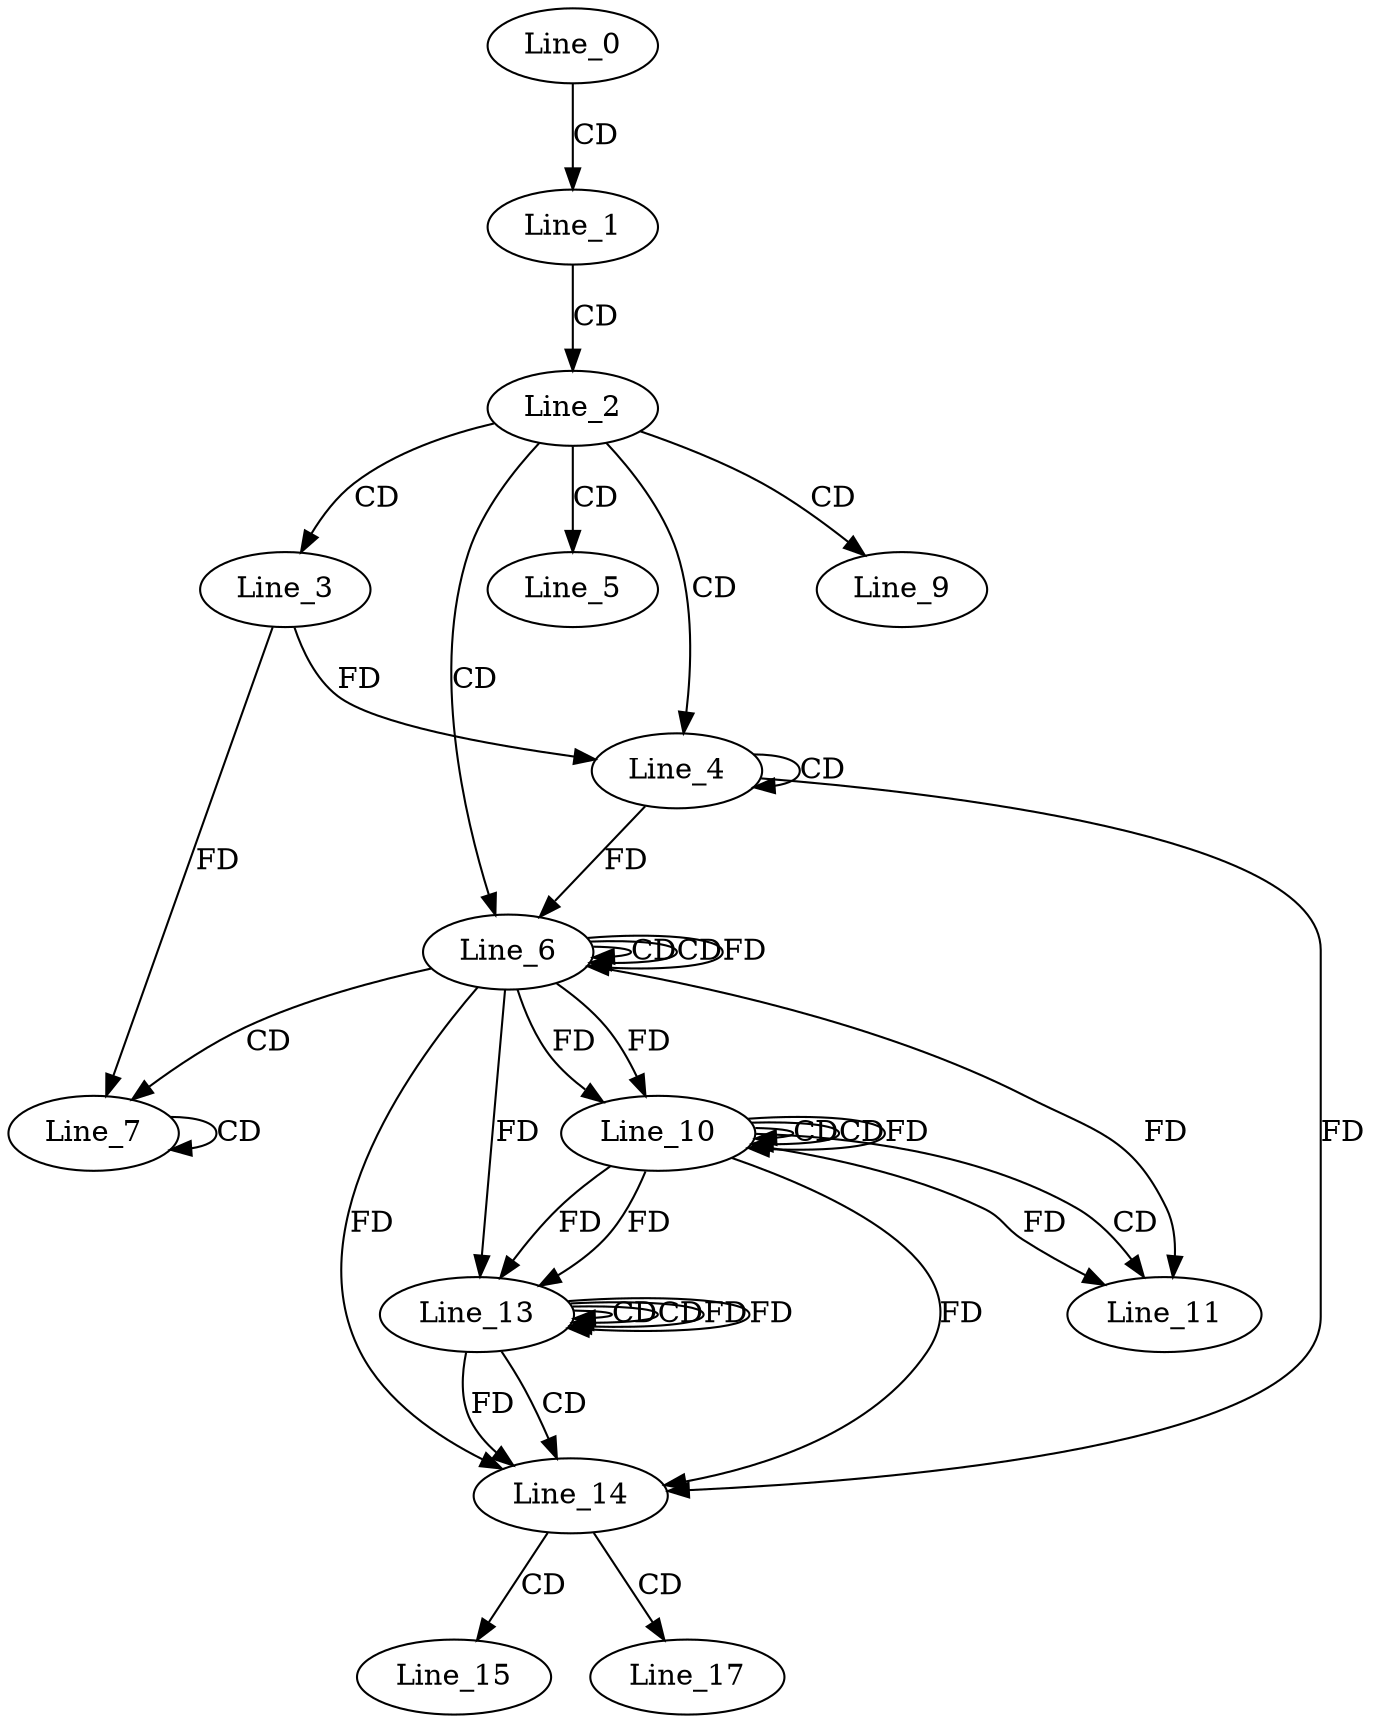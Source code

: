 digraph G {
  Line_0;
  Line_1;
  Line_2;
  Line_3;
  Line_4;
  Line_4;
  Line_5;
  Line_6;
  Line_6;
  Line_6;
  Line_7;
  Line_7;
  Line_9;
  Line_10;
  Line_10;
  Line_10;
  Line_11;
  Line_13;
  Line_13;
  Line_13;
  Line_14;
  Line_15;
  Line_17;
  Line_0 -> Line_1 [ label="CD" ];
  Line_1 -> Line_2 [ label="CD" ];
  Line_2 -> Line_3 [ label="CD" ];
  Line_2 -> Line_4 [ label="CD" ];
  Line_4 -> Line_4 [ label="CD" ];
  Line_3 -> Line_4 [ label="FD" ];
  Line_2 -> Line_5 [ label="CD" ];
  Line_2 -> Line_6 [ label="CD" ];
  Line_6 -> Line_6 [ label="CD" ];
  Line_4 -> Line_6 [ label="FD" ];
  Line_6 -> Line_6 [ label="CD" ];
  Line_6 -> Line_6 [ label="FD" ];
  Line_6 -> Line_7 [ label="CD" ];
  Line_7 -> Line_7 [ label="CD" ];
  Line_3 -> Line_7 [ label="FD" ];
  Line_2 -> Line_9 [ label="CD" ];
  Line_10 -> Line_10 [ label="CD" ];
  Line_6 -> Line_10 [ label="FD" ];
  Line_10 -> Line_10 [ label="CD" ];
  Line_10 -> Line_10 [ label="FD" ];
  Line_6 -> Line_10 [ label="FD" ];
  Line_10 -> Line_11 [ label="CD" ];
  Line_10 -> Line_11 [ label="FD" ];
  Line_6 -> Line_11 [ label="FD" ];
  Line_13 -> Line_13 [ label="CD" ];
  Line_10 -> Line_13 [ label="FD" ];
  Line_13 -> Line_13 [ label="CD" ];
  Line_13 -> Line_13 [ label="FD" ];
  Line_10 -> Line_13 [ label="FD" ];
  Line_6 -> Line_13 [ label="FD" ];
  Line_13 -> Line_14 [ label="CD" ];
  Line_13 -> Line_14 [ label="FD" ];
  Line_10 -> Line_14 [ label="FD" ];
  Line_6 -> Line_14 [ label="FD" ];
  Line_4 -> Line_14 [ label="FD" ];
  Line_14 -> Line_15 [ label="CD" ];
  Line_14 -> Line_17 [ label="CD" ];
  Line_13 -> Line_13 [ label="FD" ];
}
